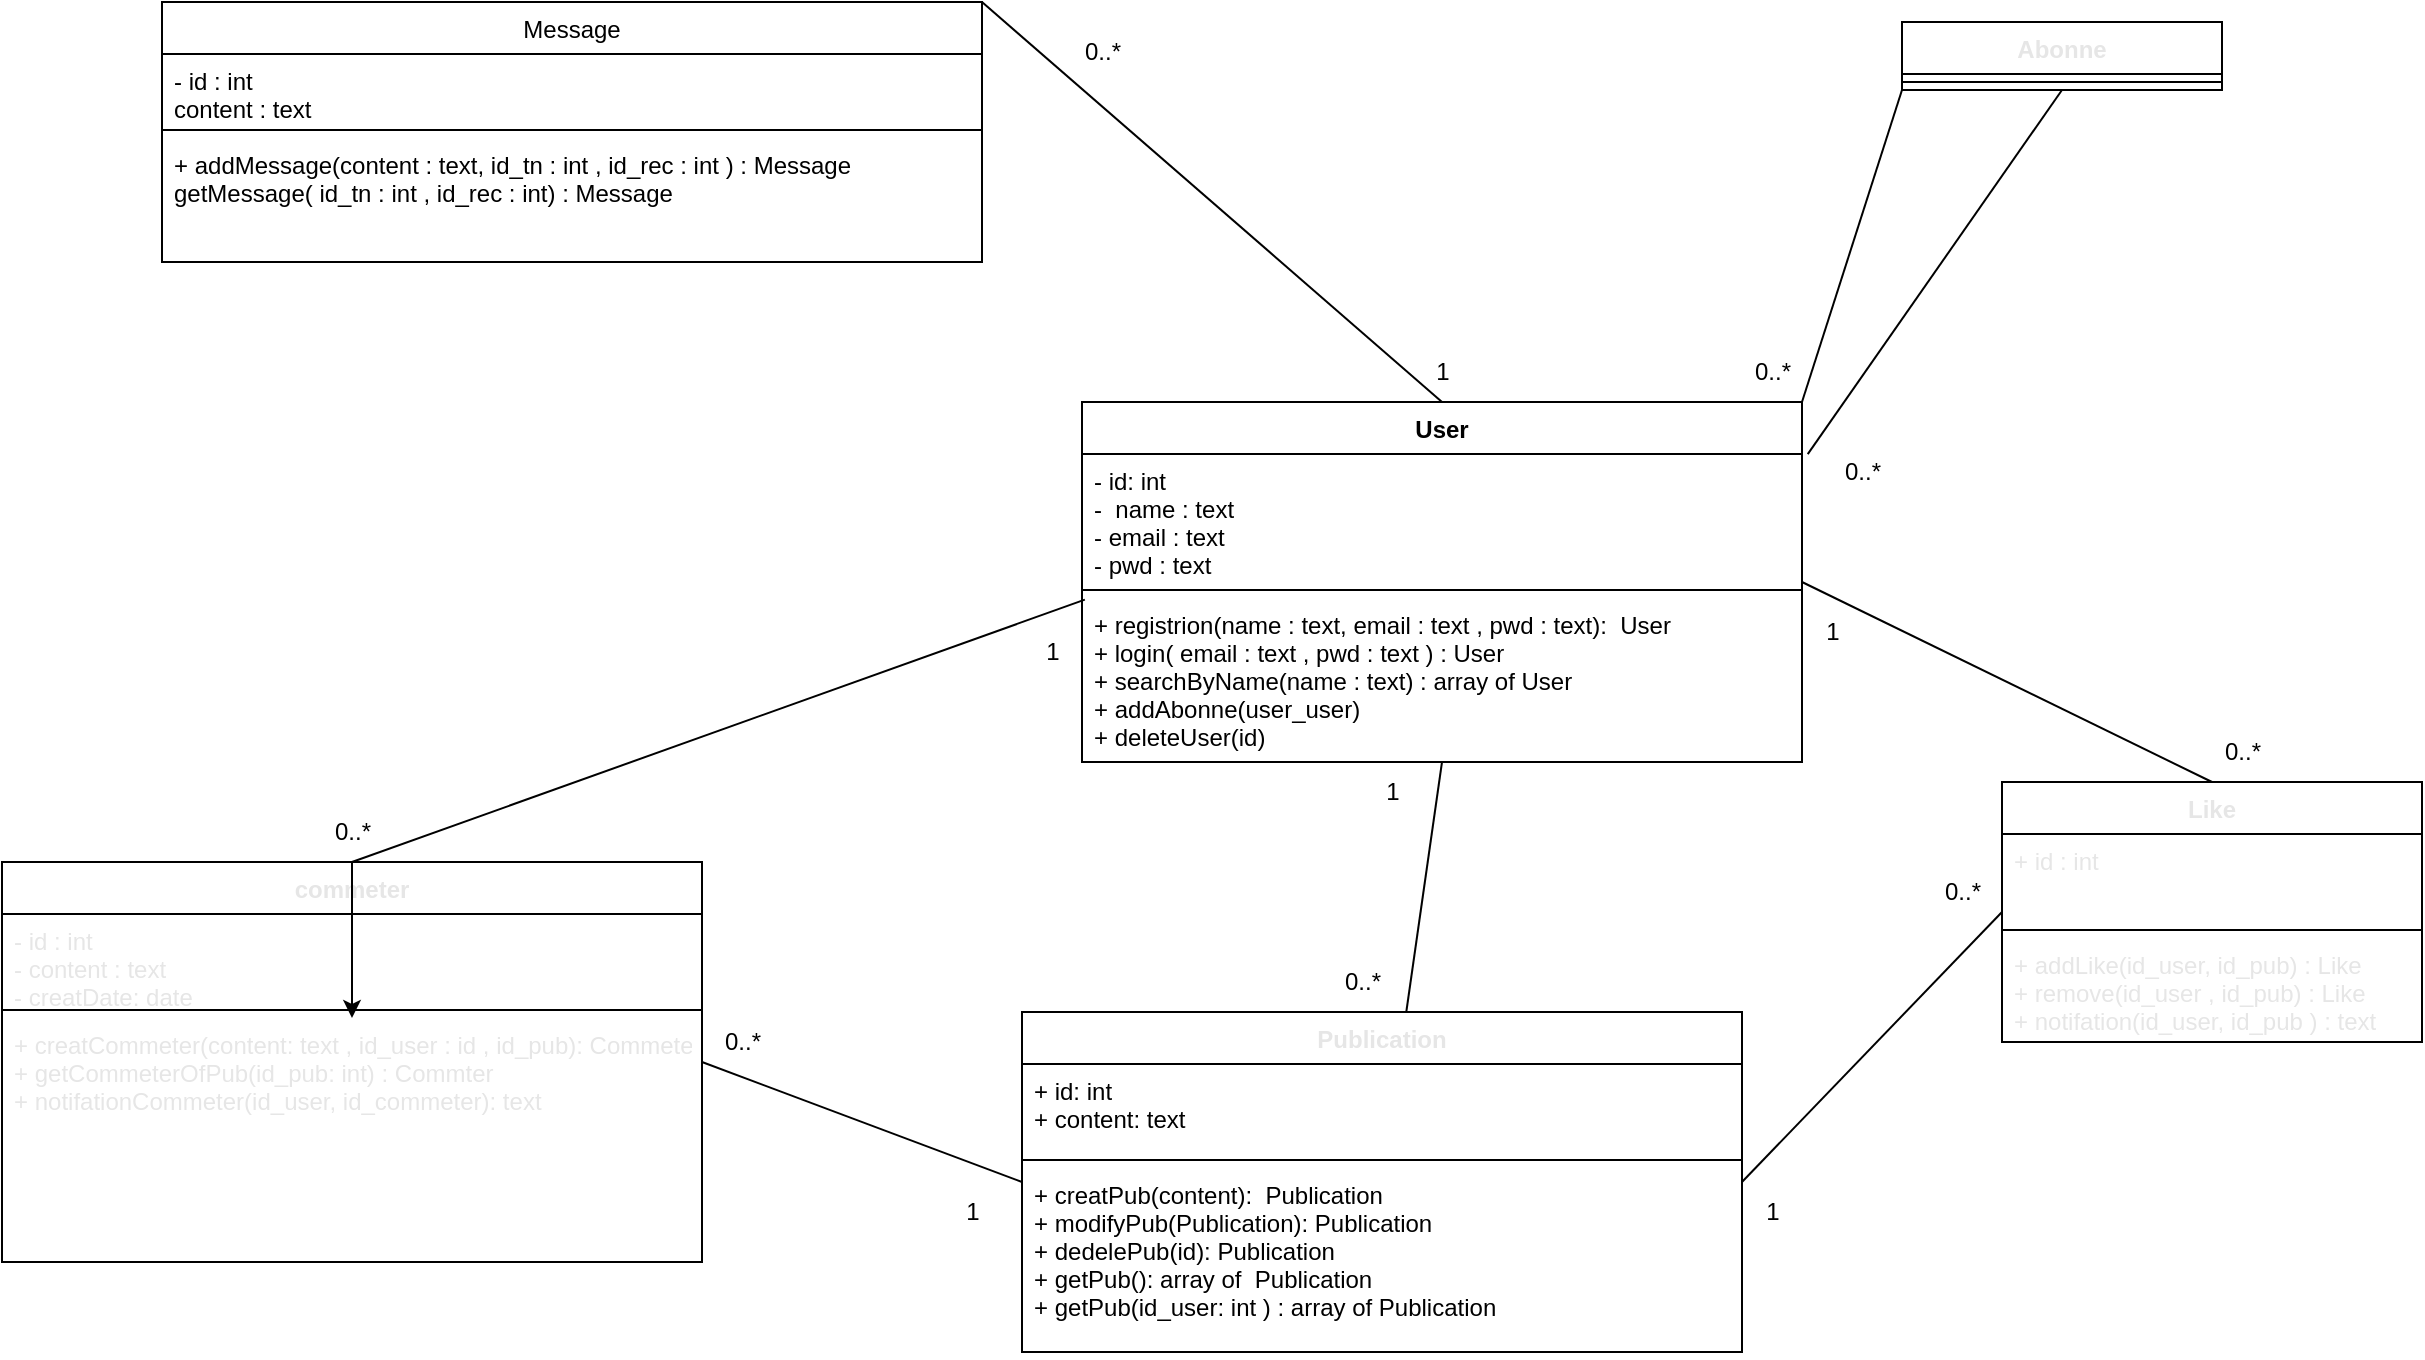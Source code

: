 <mxfile>
    <diagram id="rRGD1oTH1u9JEbaLHALk" name="Page-1">
        <mxGraphModel dx="2230" dy="1732" grid="1" gridSize="10" guides="1" tooltips="1" connect="1" arrows="1" fold="1" page="1" pageScale="1" pageWidth="850" pageHeight="1100" math="0" shadow="0">
            <root>
                <mxCell id="0"/>
                <mxCell id="1" parent="0"/>
                <mxCell id="24" style="edgeStyle=orthogonalEdgeStyle;shape=link;html=1;exitX=1;exitY=1;exitDx=0;exitDy=0;entryX=0;entryY=0;entryDx=0;entryDy=0;strokeColor=none;" parent="1" edge="1">
                    <mxGeometry relative="1" as="geometry">
                        <mxPoint x="140" y="119" as="sourcePoint"/>
                        <mxPoint x="230" y="169" as="targetPoint"/>
                    </mxGeometry>
                </mxCell>
                <mxCell id="38" style="edgeStyle=none;rounded=1;html=1;exitX=0.5;exitY=1;exitDx=0;exitDy=0;fontColor=#e6e6e6;endArrow=none;endFill=0;" parent="1" source="6" target="33" edge="1">
                    <mxGeometry relative="1" as="geometry"/>
                </mxCell>
                <mxCell id="6" value="User" style="swimlane;fontStyle=1;align=center;verticalAlign=top;childLayout=stackLayout;horizontal=1;startSize=26;horizontalStack=0;resizeParent=1;resizeParentMax=0;resizeLast=0;collapsible=1;marginBottom=0;" parent="1" vertex="1">
                    <mxGeometry x="330" y="160" width="360" height="180" as="geometry">
                        <mxRectangle x="380" y="140" width="70" height="30" as="alternateBounds"/>
                    </mxGeometry>
                </mxCell>
                <mxCell id="7" value="- id: int&#10;-  name : text&#10;- email : text &#10;- pwd : text" style="text;strokeColor=none;fillColor=none;align=left;verticalAlign=top;spacingLeft=4;spacingRight=4;overflow=hidden;rotatable=0;points=[[0,0.5],[1,0.5]];portConstraint=eastwest;" parent="6" vertex="1">
                    <mxGeometry y="26" width="360" height="64" as="geometry"/>
                </mxCell>
                <mxCell id="8" value="" style="line;strokeWidth=1;fillColor=none;align=left;verticalAlign=middle;spacingTop=-1;spacingLeft=3;spacingRight=3;rotatable=0;labelPosition=right;points=[];portConstraint=eastwest;strokeColor=inherit;" parent="6" vertex="1">
                    <mxGeometry y="90" width="360" height="8" as="geometry"/>
                </mxCell>
                <mxCell id="9" value="+ registrion(name : text, email : text , pwd : text):  User&#10;+ login( email : text , pwd : text ) : User &#10;+ searchByName(name : text) : array of User&#10;+ addAbonne(user_user) &#10;+ deleteUser(id)" style="text;strokeColor=none;fillColor=none;align=left;verticalAlign=top;spacingLeft=4;spacingRight=4;overflow=hidden;rotatable=0;points=[[0,0.5],[1,0.5]];portConstraint=eastwest;" parent="6" vertex="1">
                    <mxGeometry y="98" width="360" height="82" as="geometry"/>
                </mxCell>
                <mxCell id="14" value="Message" style="swimlane;fontStyle=0;align=center;verticalAlign=top;childLayout=stackLayout;horizontal=1;startSize=26;horizontalStack=0;resizeParent=1;resizeParentMax=0;resizeLast=0;collapsible=1;marginBottom=0;" parent="1" vertex="1">
                    <mxGeometry x="-130" y="-40" width="410" height="130" as="geometry">
                        <mxRectangle x="-130" y="-40" width="90" height="30" as="alternateBounds"/>
                    </mxGeometry>
                </mxCell>
                <mxCell id="15" value="- id : int&#10;content : text &#10;" style="text;strokeColor=none;fillColor=none;align=left;verticalAlign=top;spacingLeft=4;spacingRight=4;overflow=hidden;rotatable=0;points=[[0,0.5],[1,0.5]];portConstraint=eastwest;" parent="14" vertex="1">
                    <mxGeometry y="26" width="410" height="34" as="geometry"/>
                </mxCell>
                <mxCell id="16" value="" style="line;strokeWidth=1;fillColor=none;align=left;verticalAlign=middle;spacingTop=-1;spacingLeft=3;spacingRight=3;rotatable=0;labelPosition=right;points=[];portConstraint=eastwest;strokeColor=inherit;" parent="14" vertex="1">
                    <mxGeometry y="60" width="410" height="8" as="geometry"/>
                </mxCell>
                <mxCell id="17" value="+ addMessage(content : text, id_tn : int , id_rec : int ) : Message&#10;getMessage( id_tn : int , id_rec : int) : Message" style="text;strokeColor=none;fillColor=none;align=left;verticalAlign=top;spacingLeft=4;spacingRight=4;overflow=hidden;rotatable=0;points=[[0,0.5],[1,0.5]];portConstraint=eastwest;" parent="14" vertex="1">
                    <mxGeometry y="68" width="410" height="62" as="geometry"/>
                </mxCell>
                <mxCell id="32" style="edgeStyle=none;html=1;entryX=1;entryY=0;entryDx=0;entryDy=0;endArrow=none;endFill=0;rounded=1;exitX=0.5;exitY=0;exitDx=0;exitDy=0;" parent="1" source="6" target="14" edge="1">
                    <mxGeometry relative="1" as="geometry">
                        <mxPoint x="400" y="145" as="sourcePoint"/>
                    </mxGeometry>
                </mxCell>
                <mxCell id="52" style="edgeStyle=none;rounded=1;html=1;exitX=1;exitY=0.5;exitDx=0;exitDy=0;entryX=0;entryY=0.5;entryDx=0;entryDy=0;fontColor=#e6e6e6;endArrow=none;endFill=0;" parent="1" source="33" target="40" edge="1">
                    <mxGeometry relative="1" as="geometry"/>
                </mxCell>
                <mxCell id="33" value="Publication" style="swimlane;fontStyle=1;align=center;verticalAlign=top;childLayout=stackLayout;horizontal=1;startSize=26;horizontalStack=0;resizeParent=1;resizeParentMax=0;resizeLast=0;collapsible=1;marginBottom=0;fontColor=#e6e6e6;" parent="1" vertex="1">
                    <mxGeometry x="300" y="465" width="360" height="170" as="geometry">
                        <mxRectangle x="310" y="260" width="110" height="30" as="alternateBounds"/>
                    </mxGeometry>
                </mxCell>
                <mxCell id="34" value="+ id: int&#10;+ content: text&#10;" style="text;strokeColor=none;fillColor=none;align=left;verticalAlign=top;spacingLeft=4;spacingRight=4;overflow=hidden;rotatable=0;points=[[0,0.5],[1,0.5]];portConstraint=eastwest;" parent="33" vertex="1">
                    <mxGeometry y="26" width="360" height="44" as="geometry"/>
                </mxCell>
                <mxCell id="35" value="" style="line;strokeWidth=1;fillColor=none;align=left;verticalAlign=middle;spacingTop=-1;spacingLeft=3;spacingRight=3;rotatable=0;labelPosition=right;points=[];portConstraint=eastwest;strokeColor=inherit;" parent="33" vertex="1">
                    <mxGeometry y="70" width="360" height="8" as="geometry"/>
                </mxCell>
                <mxCell id="36" value="+ creatPub(content):  Publication&#10;+ modifyPub(Publication): Publication&#10;+ dedelePub(id): Publication&#10;+ getPub(): array of  Publication&#10;+ getPub(id_user: int ) : array of Publication&#10;&#10;" style="text;strokeColor=none;fillColor=none;align=left;verticalAlign=top;spacingLeft=4;spacingRight=4;overflow=hidden;rotatable=0;points=[[0,0.5],[1,0.5]];portConstraint=eastwest;" parent="33" vertex="1">
                    <mxGeometry y="78" width="360" height="92" as="geometry"/>
                </mxCell>
                <mxCell id="50" style="edgeStyle=none;rounded=1;html=1;exitX=0.5;exitY=0;exitDx=0;exitDy=0;entryX=1;entryY=0.5;entryDx=0;entryDy=0;fontColor=#e6e6e6;endArrow=none;endFill=0;" parent="1" source="40" target="6" edge="1">
                    <mxGeometry relative="1" as="geometry"/>
                </mxCell>
                <mxCell id="40" value="Like" style="swimlane;fontStyle=1;align=center;verticalAlign=top;childLayout=stackLayout;horizontal=1;startSize=26;horizontalStack=0;resizeParent=1;resizeParentMax=0;resizeLast=0;collapsible=1;marginBottom=0;fontColor=#e6e6e6;" parent="1" vertex="1">
                    <mxGeometry x="790" y="350" width="210" height="130" as="geometry">
                        <mxRectangle x="565" y="210" width="60" height="30" as="alternateBounds"/>
                    </mxGeometry>
                </mxCell>
                <mxCell id="41" value="+ id : int&#10;&#10;" style="text;strokeColor=none;fillColor=none;align=left;verticalAlign=top;spacingLeft=4;spacingRight=4;overflow=hidden;rotatable=0;points=[[0,0.5],[1,0.5]];portConstraint=eastwest;fontColor=#e6e6e6;" parent="40" vertex="1">
                    <mxGeometry y="26" width="210" height="44" as="geometry"/>
                </mxCell>
                <mxCell id="42" value="" style="line;strokeWidth=1;fillColor=none;align=left;verticalAlign=middle;spacingTop=-1;spacingLeft=3;spacingRight=3;rotatable=0;labelPosition=right;points=[];portConstraint=eastwest;strokeColor=inherit;fontColor=#e6e6e6;" parent="40" vertex="1">
                    <mxGeometry y="70" width="210" height="8" as="geometry"/>
                </mxCell>
                <mxCell id="43" value="+ addLike(id_user, id_pub) : Like&#10;+ remove(id_user , id_pub) : Like&#10;+ notifation(id_user, id_pub ) : text " style="text;strokeColor=none;fillColor=none;align=left;verticalAlign=top;spacingLeft=4;spacingRight=4;overflow=hidden;rotatable=0;points=[[0,0.5],[1,0.5]];portConstraint=eastwest;fontColor=#e6e6e6;" parent="40" vertex="1">
                    <mxGeometry y="78" width="210" height="52" as="geometry"/>
                </mxCell>
                <mxCell id="48" style="edgeStyle=none;rounded=1;html=1;exitX=0.5;exitY=0;exitDx=0;exitDy=0;entryX=0.004;entryY=0.01;entryDx=0;entryDy=0;fontColor=#e6e6e6;endArrow=none;endFill=0;entryPerimeter=0;" parent="1" source="44" target="9" edge="1">
                    <mxGeometry relative="1" as="geometry"/>
                </mxCell>
                <mxCell id="51" style="edgeStyle=none;rounded=1;html=1;exitX=1;exitY=0.5;exitDx=0;exitDy=0;entryX=0;entryY=0.5;entryDx=0;entryDy=0;fontColor=#e6e6e6;endArrow=none;endFill=0;" parent="1" source="44" target="33" edge="1">
                    <mxGeometry relative="1" as="geometry"/>
                </mxCell>
                <mxCell id="44" value="commeter" style="swimlane;fontStyle=1;align=center;verticalAlign=top;childLayout=stackLayout;horizontal=1;startSize=26;horizontalStack=0;resizeParent=1;resizeParentMax=0;resizeLast=0;collapsible=1;marginBottom=0;fontColor=#e6e6e6;" parent="1" vertex="1">
                    <mxGeometry x="-210" y="390" width="350" height="200" as="geometry">
                        <mxRectangle y="340" width="100" height="30" as="alternateBounds"/>
                    </mxGeometry>
                </mxCell>
                <mxCell id="45" value="- id : int&#10;- content : text&#10;- creatDate: date" style="text;strokeColor=none;fillColor=none;align=left;verticalAlign=top;spacingLeft=4;spacingRight=4;overflow=hidden;rotatable=0;points=[[0,0.5],[1,0.5]];portConstraint=eastwest;fontColor=#e6e6e6;" parent="44" vertex="1">
                    <mxGeometry y="26" width="350" height="44" as="geometry"/>
                </mxCell>
                <mxCell id="46" value="" style="line;strokeWidth=1;fillColor=none;align=left;verticalAlign=middle;spacingTop=-1;spacingLeft=3;spacingRight=3;rotatable=0;labelPosition=right;points=[];portConstraint=eastwest;strokeColor=inherit;fontColor=#e6e6e6;" parent="44" vertex="1">
                    <mxGeometry y="70" width="350" height="8" as="geometry"/>
                </mxCell>
                <mxCell id="47" value="+ creatCommeter(content: text , id_user : id , id_pub): Commeter&#10;+ getCommeterOfPub(id_pub: int) : Commter&#10;+ notifationCommeter(id_user, id_commeter): text" style="text;strokeColor=none;fillColor=none;align=left;verticalAlign=top;spacingLeft=4;spacingRight=4;overflow=hidden;rotatable=0;points=[[0,0.5],[1,0.5]];portConstraint=eastwest;fontColor=#e6e6e6;" parent="44" vertex="1">
                    <mxGeometry y="78" width="350" height="122" as="geometry"/>
                </mxCell>
                <mxCell id="53" value="Abonne" style="swimlane;fontStyle=1;align=center;verticalAlign=top;childLayout=stackLayout;horizontal=1;startSize=26;horizontalStack=0;resizeParent=1;resizeParentMax=0;resizeLast=0;collapsible=1;marginBottom=0;fontColor=#e6e6e6;" parent="1" vertex="1">
                    <mxGeometry x="740" y="-30" width="160" height="34" as="geometry">
                        <mxRectangle x="740" y="-30" width="90" height="30" as="alternateBounds"/>
                    </mxGeometry>
                </mxCell>
                <mxCell id="55" value="" style="line;strokeWidth=1;fillColor=none;align=left;verticalAlign=middle;spacingTop=-1;spacingLeft=3;spacingRight=3;rotatable=0;labelPosition=right;points=[];portConstraint=eastwest;strokeColor=inherit;fontColor=#e6e6e6;" parent="53" vertex="1">
                    <mxGeometry y="26" width="160" height="8" as="geometry"/>
                </mxCell>
                <mxCell id="57" style="edgeStyle=none;rounded=1;html=1;exitX=0;exitY=1;exitDx=0;exitDy=0;entryX=1;entryY=0;entryDx=0;entryDy=0;fontColor=#e6e6e6;endArrow=none;endFill=0;" parent="1" source="53" target="6" edge="1">
                    <mxGeometry relative="1" as="geometry">
                        <mxPoint x="740" y="28" as="sourcePoint"/>
                    </mxGeometry>
                </mxCell>
                <mxCell id="59" value="1" style="text;html=1;align=center;verticalAlign=middle;resizable=0;points=[];autosize=1;strokeColor=none;fillColor=none;" parent="1" vertex="1">
                    <mxGeometry x="300" y="270" width="30" height="30" as="geometry"/>
                </mxCell>
                <mxCell id="61" value="1" style="text;html=1;align=center;verticalAlign=middle;resizable=0;points=[];autosize=1;strokeColor=none;fillColor=none;" parent="1" vertex="1">
                    <mxGeometry x="470" y="340" width="30" height="30" as="geometry"/>
                </mxCell>
                <mxCell id="62" value="1" style="text;html=1;align=center;verticalAlign=middle;resizable=0;points=[];autosize=1;strokeColor=none;fillColor=none;" parent="1" vertex="1">
                    <mxGeometry x="690" y="260" width="30" height="30" as="geometry"/>
                </mxCell>
                <mxCell id="63" value="0..*" style="text;html=1;align=center;verticalAlign=middle;resizable=0;points=[];autosize=1;strokeColor=none;fillColor=none;" parent="1" vertex="1">
                    <mxGeometry x="655" y="130" width="40" height="30" as="geometry"/>
                </mxCell>
                <mxCell id="64" value="1" style="text;html=1;align=center;verticalAlign=middle;resizable=0;points=[];autosize=1;strokeColor=none;fillColor=none;" parent="1" vertex="1">
                    <mxGeometry x="495" y="130" width="30" height="30" as="geometry"/>
                </mxCell>
                <mxCell id="67" value="1" style="text;html=1;align=center;verticalAlign=middle;resizable=0;points=[];autosize=1;strokeColor=none;fillColor=none;" parent="1" vertex="1">
                    <mxGeometry x="660" y="550" width="30" height="30" as="geometry"/>
                </mxCell>
                <mxCell id="68" value="1" style="text;html=1;align=center;verticalAlign=middle;resizable=0;points=[];autosize=1;strokeColor=none;fillColor=none;" parent="1" vertex="1">
                    <mxGeometry x="260" y="550" width="30" height="30" as="geometry"/>
                </mxCell>
                <mxCell id="69" value="0..*" style="text;html=1;align=center;verticalAlign=middle;resizable=0;points=[];autosize=1;strokeColor=none;fillColor=none;" parent="1" vertex="1">
                    <mxGeometry x="140" y="465" width="40" height="30" as="geometry"/>
                </mxCell>
                <mxCell id="80" value="" style="edgeStyle=none;html=1;" edge="1" parent="1" source="70" target="47">
                    <mxGeometry relative="1" as="geometry"/>
                </mxCell>
                <mxCell id="70" value="0..*" style="text;html=1;align=center;verticalAlign=middle;resizable=0;points=[];autosize=1;strokeColor=none;fillColor=none;" parent="1" vertex="1">
                    <mxGeometry x="-55" y="360" width="40" height="30" as="geometry"/>
                </mxCell>
                <mxCell id="72" value="0..*" style="text;html=1;align=center;verticalAlign=middle;resizable=0;points=[];autosize=1;strokeColor=none;fillColor=none;" parent="1" vertex="1">
                    <mxGeometry x="320" y="-30" width="40" height="30" as="geometry"/>
                </mxCell>
                <mxCell id="75" value="0..*" style="text;html=1;align=center;verticalAlign=middle;resizable=0;points=[];autosize=1;strokeColor=none;fillColor=none;" parent="1" vertex="1">
                    <mxGeometry x="890" y="320" width="40" height="30" as="geometry"/>
                </mxCell>
                <mxCell id="76" value="0..*" style="text;html=1;align=center;verticalAlign=middle;resizable=0;points=[];autosize=1;strokeColor=none;fillColor=none;" parent="1" vertex="1">
                    <mxGeometry x="750" y="390" width="40" height="30" as="geometry"/>
                </mxCell>
                <mxCell id="77" value="0..*" style="text;html=1;align=center;verticalAlign=middle;resizable=0;points=[];autosize=1;strokeColor=none;fillColor=none;" parent="1" vertex="1">
                    <mxGeometry x="450" y="435" width="40" height="30" as="geometry"/>
                </mxCell>
                <mxCell id="78" style="edgeStyle=none;rounded=1;html=1;entryX=1.008;entryY=0.001;entryDx=0;entryDy=0;fontColor=#e6e6e6;endArrow=none;endFill=0;entryPerimeter=0;exitX=0.5;exitY=1;exitDx=0;exitDy=0;" parent="1" source="53" target="7" edge="1">
                    <mxGeometry relative="1" as="geometry">
                        <mxPoint x="816.64" y="33.536" as="sourcePoint"/>
                        <mxPoint x="700" y="170" as="targetPoint"/>
                    </mxGeometry>
                </mxCell>
                <mxCell id="79" value="0..*" style="text;html=1;align=center;verticalAlign=middle;resizable=0;points=[];autosize=1;strokeColor=none;fillColor=none;" parent="1" vertex="1">
                    <mxGeometry x="700" y="180" width="40" height="30" as="geometry"/>
                </mxCell>
            </root>
        </mxGraphModel>
    </diagram>
</mxfile>
